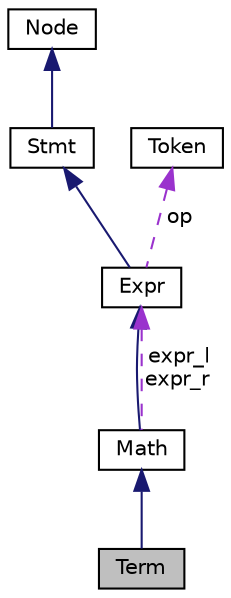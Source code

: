 digraph "Term"
{
  edge [fontname="Helvetica",fontsize="10",labelfontname="Helvetica",labelfontsize="10"];
  node [fontname="Helvetica",fontsize="10",shape=record];
  Node5 [label="Term",height=0.2,width=0.4,color="black", fillcolor="grey75", style="filled", fontcolor="black"];
  Node6 -> Node5 [dir="back",color="midnightblue",fontsize="10",style="solid"];
  Node6 [label="Math",height=0.2,width=0.4,color="black", fillcolor="white", style="filled",URL="$class_math.html",tooltip="数学运算的根类 "];
  Node7 -> Node6 [dir="back",color="midnightblue",fontsize="10",style="solid"];
  Node7 [label="Expr",height=0.2,width=0.4,color="black", fillcolor="white", style="filled",URL="$class_expr.html",tooltip="运算表达式类 "];
  Node8 -> Node7 [dir="back",color="midnightblue",fontsize="10",style="solid"];
  Node8 [label="Stmt",height=0.2,width=0.4,color="black", fillcolor="white", style="filled",URL="$class_stmt.html",tooltip="Stmt类 "];
  Node9 -> Node8 [dir="back",color="midnightblue",fontsize="10",style="solid"];
  Node9 [label="Node",height=0.2,width=0.4,color="black", fillcolor="white", style="filled",URL="$class_node.html",tooltip="Node类 "];
  Node10 -> Node7 [dir="back",color="darkorchid3",fontsize="10",style="dashed",label=" op" ];
  Node10 [label="Token",height=0.2,width=0.4,color="black", fillcolor="white", style="filled",URL="$class_token.html",tooltip="token类 "];
  Node7 -> Node6 [dir="back",color="darkorchid3",fontsize="10",style="dashed",label=" expr_l\nexpr_r" ];
}
